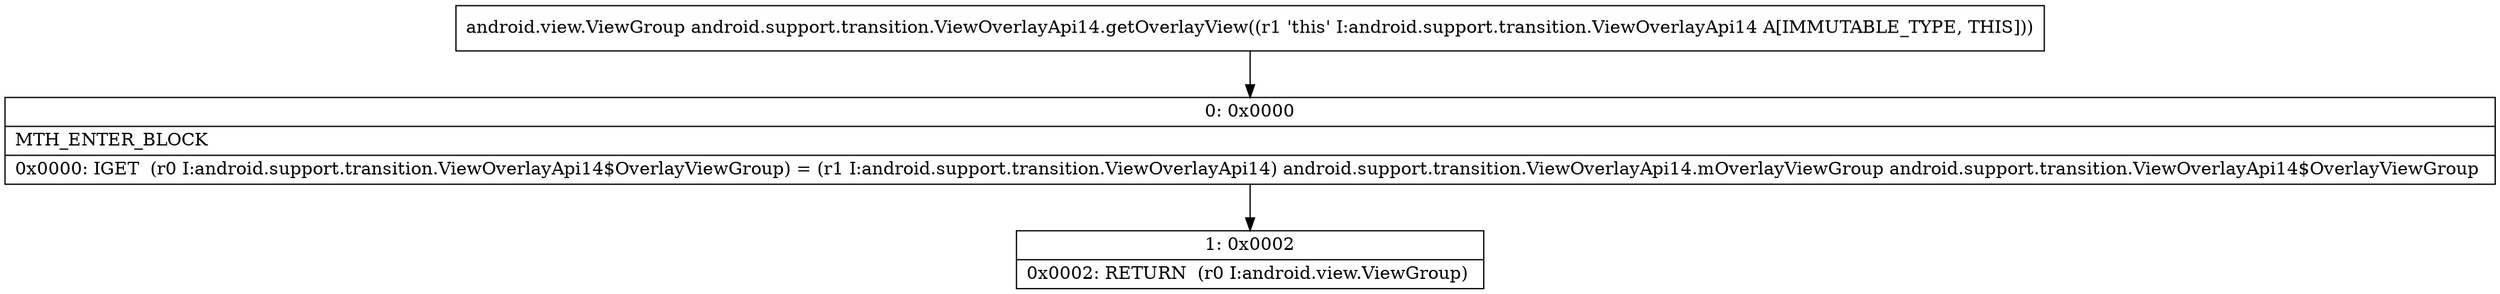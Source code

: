 digraph "CFG forandroid.support.transition.ViewOverlayApi14.getOverlayView()Landroid\/view\/ViewGroup;" {
Node_0 [shape=record,label="{0\:\ 0x0000|MTH_ENTER_BLOCK\l|0x0000: IGET  (r0 I:android.support.transition.ViewOverlayApi14$OverlayViewGroup) = (r1 I:android.support.transition.ViewOverlayApi14) android.support.transition.ViewOverlayApi14.mOverlayViewGroup android.support.transition.ViewOverlayApi14$OverlayViewGroup \l}"];
Node_1 [shape=record,label="{1\:\ 0x0002|0x0002: RETURN  (r0 I:android.view.ViewGroup) \l}"];
MethodNode[shape=record,label="{android.view.ViewGroup android.support.transition.ViewOverlayApi14.getOverlayView((r1 'this' I:android.support.transition.ViewOverlayApi14 A[IMMUTABLE_TYPE, THIS])) }"];
MethodNode -> Node_0;
Node_0 -> Node_1;
}

